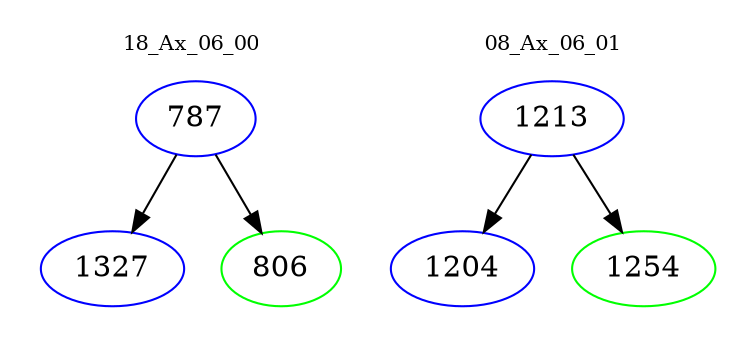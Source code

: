 digraph{
subgraph cluster_0 {
color = white
label = "18_Ax_06_00";
fontsize=10;
T0_787 [label="787", color="blue"]
T0_787 -> T0_1327 [color="black"]
T0_1327 [label="1327", color="blue"]
T0_787 -> T0_806 [color="black"]
T0_806 [label="806", color="green"]
}
subgraph cluster_1 {
color = white
label = "08_Ax_06_01";
fontsize=10;
T1_1213 [label="1213", color="blue"]
T1_1213 -> T1_1204 [color="black"]
T1_1204 [label="1204", color="blue"]
T1_1213 -> T1_1254 [color="black"]
T1_1254 [label="1254", color="green"]
}
}

